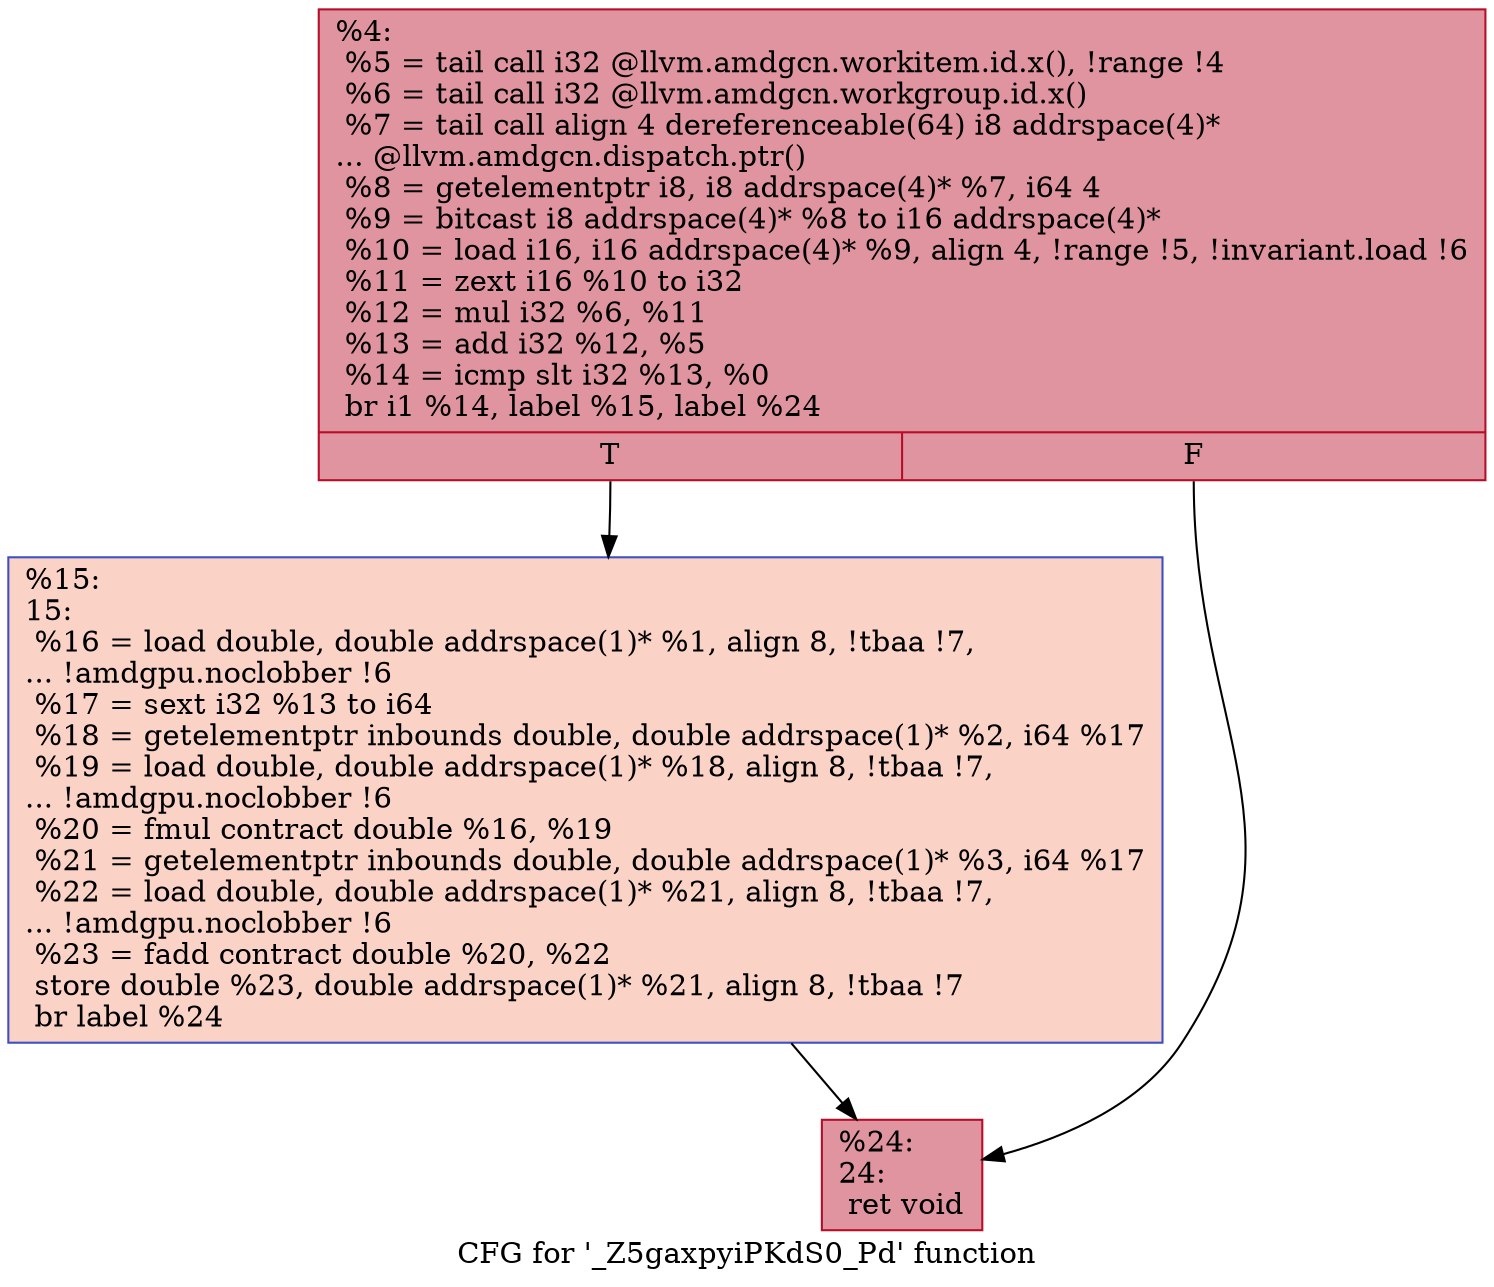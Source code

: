 digraph "CFG for '_Z5gaxpyiPKdS0_Pd' function" {
	label="CFG for '_Z5gaxpyiPKdS0_Pd' function";

	Node0x5a300e0 [shape=record,color="#b70d28ff", style=filled, fillcolor="#b70d2870",label="{%4:\l  %5 = tail call i32 @llvm.amdgcn.workitem.id.x(), !range !4\l  %6 = tail call i32 @llvm.amdgcn.workgroup.id.x()\l  %7 = tail call align 4 dereferenceable(64) i8 addrspace(4)*\l... @llvm.amdgcn.dispatch.ptr()\l  %8 = getelementptr i8, i8 addrspace(4)* %7, i64 4\l  %9 = bitcast i8 addrspace(4)* %8 to i16 addrspace(4)*\l  %10 = load i16, i16 addrspace(4)* %9, align 4, !range !5, !invariant.load !6\l  %11 = zext i16 %10 to i32\l  %12 = mul i32 %6, %11\l  %13 = add i32 %12, %5\l  %14 = icmp slt i32 %13, %0\l  br i1 %14, label %15, label %24\l|{<s0>T|<s1>F}}"];
	Node0x5a300e0:s0 -> Node0x5a30130;
	Node0x5a300e0:s1 -> Node0x5a32070;
	Node0x5a30130 [shape=record,color="#3d50c3ff", style=filled, fillcolor="#f59c7d70",label="{%15:\l15:                                               \l  %16 = load double, double addrspace(1)* %1, align 8, !tbaa !7,\l... !amdgpu.noclobber !6\l  %17 = sext i32 %13 to i64\l  %18 = getelementptr inbounds double, double addrspace(1)* %2, i64 %17\l  %19 = load double, double addrspace(1)* %18, align 8, !tbaa !7,\l... !amdgpu.noclobber !6\l  %20 = fmul contract double %16, %19\l  %21 = getelementptr inbounds double, double addrspace(1)* %3, i64 %17\l  %22 = load double, double addrspace(1)* %21, align 8, !tbaa !7,\l... !amdgpu.noclobber !6\l  %23 = fadd contract double %20, %22\l  store double %23, double addrspace(1)* %21, align 8, !tbaa !7\l  br label %24\l}"];
	Node0x5a30130 -> Node0x5a32070;
	Node0x5a32070 [shape=record,color="#b70d28ff", style=filled, fillcolor="#b70d2870",label="{%24:\l24:                                               \l  ret void\l}"];
}
